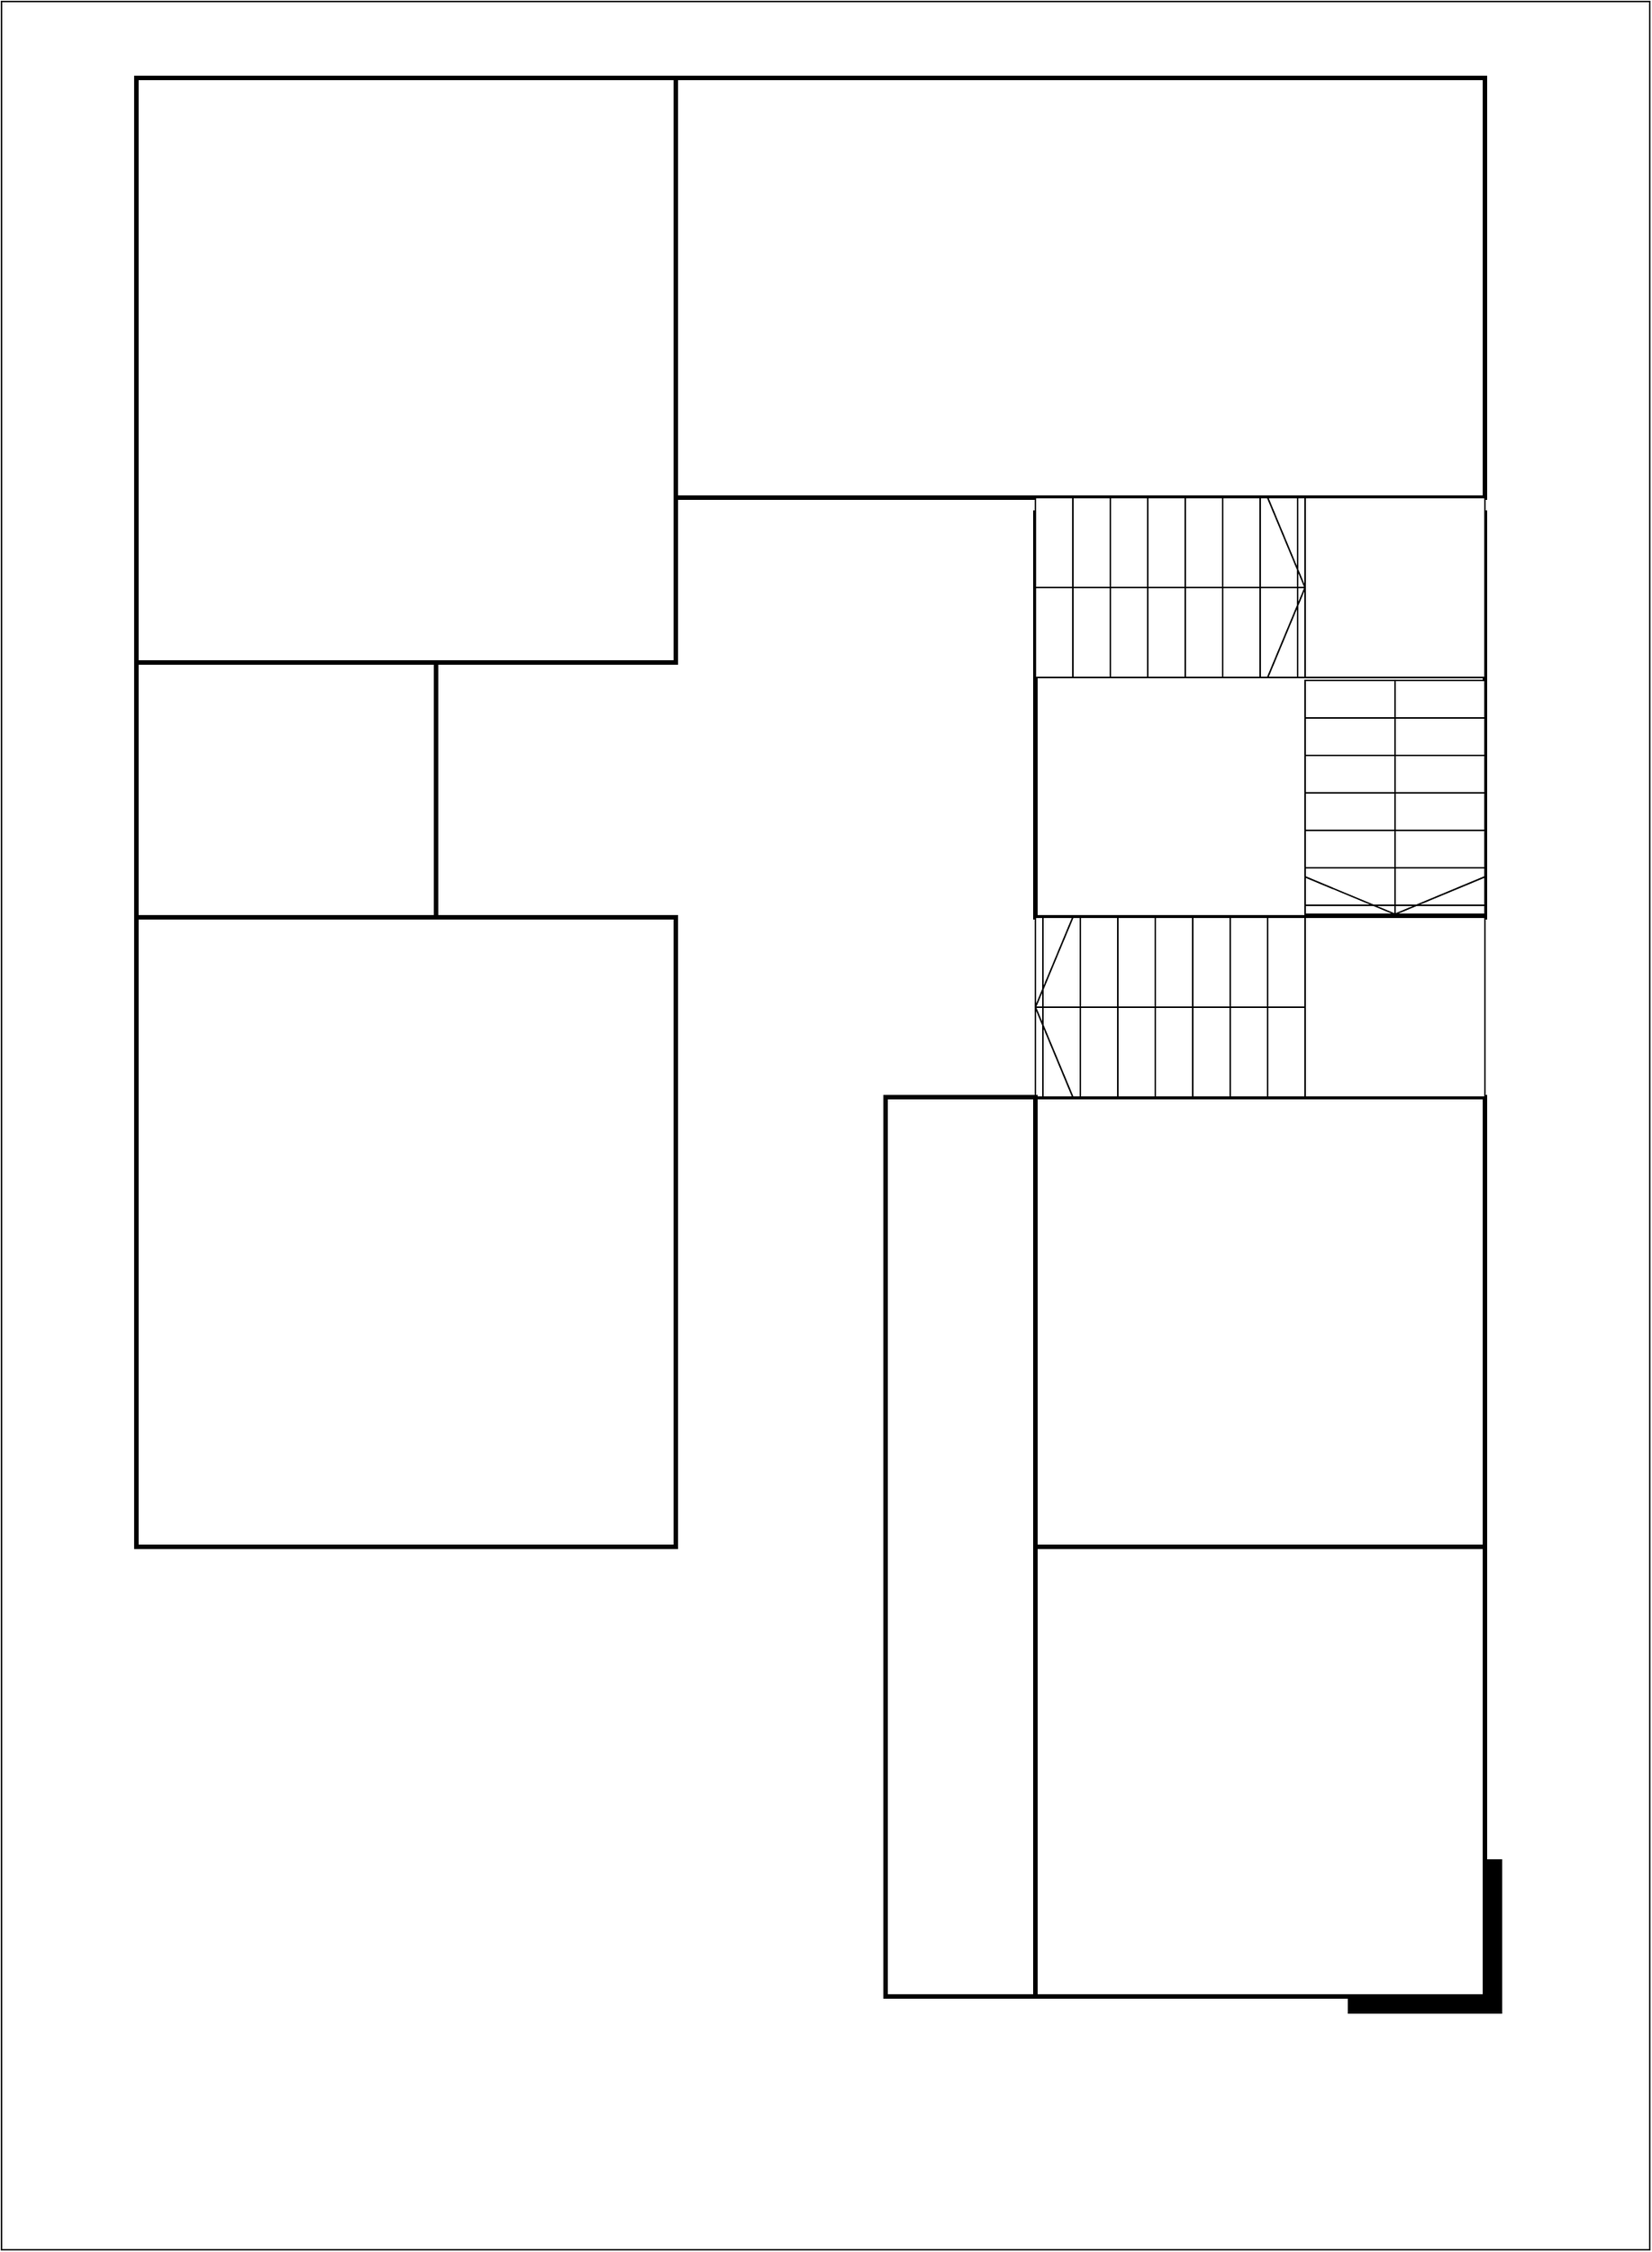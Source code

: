 <mxfile version="26.0.16">
  <diagram name="第 1 页" id="kPwiS559JR8RlmYAUY7x">
    <mxGraphModel dx="3216" dy="3009" grid="1" gridSize="10" guides="1" tooltips="1" connect="0" arrows="0" fold="1" page="1" pageScale="1" pageWidth="827" pageHeight="1169" math="0" shadow="0">
      <root>
        <mxCell id="0" />
        <mxCell id="1" style="locked=1;" parent="0" />
        <mxCell id="fX2XtAaq0Kl60UhtKoIl-1" value="" style="rounded=0;whiteSpace=wrap;html=1;movable=0;resizable=0;rotatable=0;deletable=0;editable=0;locked=1;connectable=0;" parent="1" vertex="1">
          <mxGeometry x="60" y="-331" width="1100" height="1500" as="geometry" />
        </mxCell>
        <mxCell id="fX2XtAaq0Kl60UhtKoIl-26" value="" style="verticalLabelPosition=bottom;verticalAlign=top;html=1;shape=mxgraph.basic.rect;fillColor2=none;strokeWidth=3;size=20;indent=5;" parent="1" vertex="1">
          <mxGeometry x="750" y="10" width="300" height="270" as="geometry" />
        </mxCell>
        <mxCell id="wL6pnTHk1i57gDkmmKRD-1" value="" style="verticalLabelPosition=bottom;verticalAlign=top;html=1;shape=mxgraph.basic.rect;fillColor2=none;strokeWidth=3;size=20;indent=5;" parent="1" vertex="1">
          <mxGeometry x="150" y="280" width="360" height="420" as="geometry" />
        </mxCell>
        <mxCell id="wL6pnTHk1i57gDkmmKRD-3" value="" style="verticalLabelPosition=bottom;verticalAlign=top;html=1;shape=mxgraph.basic.rect;fillColor2=none;strokeWidth=3;size=20;indent=5;" parent="1" vertex="1">
          <mxGeometry x="750" y="400" width="300" height="300" as="geometry" />
        </mxCell>
        <mxCell id="wL6pnTHk1i57gDkmmKRD-4" value="" style="verticalLabelPosition=bottom;verticalAlign=top;html=1;shape=mxgraph.basic.rect;fillColor2=none;strokeWidth=3;size=20;indent=5;" parent="1" vertex="1">
          <mxGeometry x="150" y="110" width="200" height="170" as="geometry" />
        </mxCell>
        <mxCell id="wL6pnTHk1i57gDkmmKRD-5" value="" style="verticalLabelPosition=bottom;verticalAlign=top;html=1;shape=mxgraph.basic.rect;fillColor2=none;strokeWidth=3;size=20;indent=5;" parent="1" vertex="1">
          <mxGeometry x="150" y="-280" width="360" height="390" as="geometry" />
        </mxCell>
        <mxCell id="wL6pnTHk1i57gDkmmKRD-7" value="" style="verticalLabelPosition=bottom;verticalAlign=top;html=1;shape=mxgraph.basic.rect;fillColor2=none;strokeWidth=3;size=20;indent=5;" parent="1" vertex="1">
          <mxGeometry x="510" y="-280" width="540" height="280" as="geometry" />
        </mxCell>
        <mxCell id="fX2XtAaq0Kl60UhtKoIl-2" value="" style="verticalLabelPosition=bottom;verticalAlign=top;html=1;shape=mxgraph.basic.rect;fillColor2=none;strokeWidth=3;size=20;indent=5;" parent="1" vertex="1">
          <mxGeometry x="750" y="700" width="300" height="300" as="geometry" />
        </mxCell>
        <mxCell id="fX2XtAaq0Kl60UhtKoIl-25" value="" style="group" parent="1" vertex="1" connectable="0">
          <mxGeometry x="750" width="300" height="400" as="geometry" />
        </mxCell>
        <mxCell id="fX2XtAaq0Kl60UhtKoIl-4" value="" style="rounded=0;whiteSpace=wrap;html=1;rotation=0;movable=1;resizable=1;rotatable=1;deletable=1;editable=1;locked=0;connectable=1;" parent="fX2XtAaq0Kl60UhtKoIl-25" vertex="1">
          <mxGeometry x="180" y="280" width="120" height="120" as="geometry" />
        </mxCell>
        <mxCell id="fX2XtAaq0Kl60UhtKoIl-5" value="" style="rounded=0;whiteSpace=wrap;html=1;rotation=0;movable=1;resizable=1;rotatable=1;deletable=1;editable=1;locked=0;connectable=1;" parent="fX2XtAaq0Kl60UhtKoIl-25" vertex="1">
          <mxGeometry x="180" width="120" height="120" as="geometry" />
        </mxCell>
        <mxCell id="fX2XtAaq0Kl60UhtKoIl-20" value="" style="verticalLabelPosition=bottom;html=1;verticalAlign=top;align=center;shape=mxgraph.floorplan.stairs;" parent="fX2XtAaq0Kl60UhtKoIl-25" vertex="1">
          <mxGeometry width="180" height="120" as="geometry" />
        </mxCell>
        <mxCell id="fX2XtAaq0Kl60UhtKoIl-21" value="" style="verticalLabelPosition=bottom;html=1;verticalAlign=top;align=center;shape=mxgraph.floorplan.stairs;rotation=-180;" parent="fX2XtAaq0Kl60UhtKoIl-25" vertex="1">
          <mxGeometry y="280" width="180" height="120" as="geometry" />
        </mxCell>
        <mxCell id="fX2XtAaq0Kl60UhtKoIl-22" value="" style="verticalLabelPosition=bottom;html=1;verticalAlign=top;align=center;shape=mxgraph.floorplan.stairs;rotation=90;" parent="fX2XtAaq0Kl60UhtKoIl-25" vertex="1">
          <mxGeometry x="162" y="140" width="156" height="120" as="geometry" />
        </mxCell>
        <mxCell id="fX2XtAaq0Kl60UhtKoIl-29" value="" style="verticalLabelPosition=bottom;verticalAlign=top;html=1;shape=mxgraph.basic.rect;fillColor2=none;strokeWidth=3;size=20;indent=5;" parent="1" vertex="1">
          <mxGeometry x="650" y="400" width="100" height="600" as="geometry" />
        </mxCell>
        <mxCell id="fX2XtAaq0Kl60UhtKoIl-34" value="基建" parent="0" />
        <mxCell id="fX2XtAaq0Kl60UhtKoIl-35" value="" style="verticalLabelPosition=bottom;html=1;verticalAlign=top;align=center;shape=mxgraph.floorplan.wallCorner;fillColor=strokeColor;direction=west;strokeWidth=3;" parent="fX2XtAaq0Kl60UhtKoIl-34" vertex="1">
          <mxGeometry x="960" y="910" width="100" height="100" as="geometry" />
        </mxCell>
        <mxCell id="H0WcmgIpEa1BF4PfxlpS-1" value="kitchen" parent="0" visible="0" />
        <mxCell id="H0WcmgIpEa1BF4PfxlpS-2" value="" style="rounded=0;whiteSpace=wrap;html=1;movable=1;resizable=1;rotatable=1;deletable=1;editable=1;locked=0;connectable=1;" vertex="1" parent="H0WcmgIpEa1BF4PfxlpS-1">
          <mxGeometry x="400.04" y="170" width="300" height="360" as="geometry" />
        </mxCell>
        <mxCell id="H0WcmgIpEa1BF4PfxlpS-9" value="" style="endArrow=none;html=1;rounded=0;entryX=1;entryY=0;entryDx=0;entryDy=0;" edge="1" parent="H0WcmgIpEa1BF4PfxlpS-1">
          <mxGeometry width="50" height="50" relative="1" as="geometry">
            <mxPoint x="699.04" y="469" as="sourcePoint" />
            <mxPoint x="699.04" y="460" as="targetPoint" />
          </mxGeometry>
        </mxCell>
        <mxCell id="H0WcmgIpEa1BF4PfxlpS-10" value="" style="endArrow=none;html=1;rounded=0;exitX=1;exitY=0;exitDx=0;exitDy=0;" edge="1" parent="H0WcmgIpEa1BF4PfxlpS-1" source="H0WcmgIpEa1BF4PfxlpS-21">
          <mxGeometry width="50" height="50" relative="1" as="geometry">
            <mxPoint x="399.67" y="419" as="sourcePoint" />
            <mxPoint x="699.04" y="349.343" as="targetPoint" />
            <Array as="points" />
          </mxGeometry>
        </mxCell>
        <mxCell id="H0WcmgIpEa1BF4PfxlpS-19" value="" style="group" vertex="1" connectable="0" parent="H0WcmgIpEa1BF4PfxlpS-1">
          <mxGeometry x="489.5" y="195" width="179" height="90" as="geometry" />
        </mxCell>
        <mxCell id="H0WcmgIpEa1BF4PfxlpS-12" value="" style="verticalLabelPosition=bottom;html=1;verticalAlign=top;align=center;shape=mxgraph.floorplan.chair;shadow=0;" vertex="1" parent="H0WcmgIpEa1BF4PfxlpS-19">
          <mxGeometry x="44.75" width="35.8" height="33.429" as="geometry" />
        </mxCell>
        <mxCell id="H0WcmgIpEa1BF4PfxlpS-13" value="" style="verticalLabelPosition=bottom;html=1;verticalAlign=top;align=center;shape=mxgraph.floorplan.chair;shadow=0;direction=west;" vertex="1" parent="H0WcmgIpEa1BF4PfxlpS-19">
          <mxGeometry x="44.75" y="56.571" width="35.8" height="33.429" as="geometry" />
        </mxCell>
        <mxCell id="H0WcmgIpEa1BF4PfxlpS-14" value="" style="verticalLabelPosition=bottom;html=1;verticalAlign=top;align=center;shape=mxgraph.floorplan.chair;shadow=0;direction=north;" vertex="1" parent="H0WcmgIpEa1BF4PfxlpS-19">
          <mxGeometry y="32.143" width="46.54" height="25.714" as="geometry" />
        </mxCell>
        <mxCell id="H0WcmgIpEa1BF4PfxlpS-15" value="" style="verticalLabelPosition=bottom;html=1;verticalAlign=top;align=center;shape=mxgraph.floorplan.chair;shadow=0;direction=south" vertex="1" parent="H0WcmgIpEa1BF4PfxlpS-19">
          <mxGeometry x="132.46" y="32.143" width="46.54" height="25.714" as="geometry" />
        </mxCell>
        <mxCell id="H0WcmgIpEa1BF4PfxlpS-16" value="" style="verticalLabelPosition=bottom;html=1;verticalAlign=top;align=center;shape=mxgraph.floorplan.chair;shadow=0;" vertex="1" parent="H0WcmgIpEa1BF4PfxlpS-19">
          <mxGeometry x="98.45" width="35.8" height="33.429" as="geometry" />
        </mxCell>
        <mxCell id="H0WcmgIpEa1BF4PfxlpS-17" value="" style="verticalLabelPosition=bottom;html=1;verticalAlign=top;align=center;shape=mxgraph.floorplan.chair;shadow=0;direction=west;" vertex="1" parent="H0WcmgIpEa1BF4PfxlpS-19">
          <mxGeometry x="98.45" y="56.571" width="35.8" height="33.429" as="geometry" />
        </mxCell>
        <mxCell id="H0WcmgIpEa1BF4PfxlpS-18" value="餐桌" style="shape=rect;shadow=0;html=1;" vertex="1" parent="H0WcmgIpEa1BF4PfxlpS-19">
          <mxGeometry x="17.9" y="12.857" width="143.2" height="64.286" as="geometry" />
        </mxCell>
        <mxCell id="H0WcmgIpEa1BF4PfxlpS-21" value="洗菜台" style="rounded=0;whiteSpace=wrap;html=1;rotation=90;" vertex="1" parent="H0WcmgIpEa1BF4PfxlpS-1">
          <mxGeometry x="643.85" y="374.82" width="80.67" height="30.33" as="geometry" />
        </mxCell>
        <mxCell id="H0WcmgIpEa1BF4PfxlpS-25" value="" style="rounded=0;whiteSpace=wrap;html=1;shape=umlActor;verticalLabelPosition=bottom;verticalAlign=top;outlineConnect=0;" vertex="1" parent="H0WcmgIpEa1BF4PfxlpS-1">
          <mxGeometry x="500" y="479" width="30" height="30" as="geometry" />
        </mxCell>
        <mxCell id="H0WcmgIpEa1BF4PfxlpS-30" value="" style="verticalLabelPosition=bottom;html=1;verticalAlign=top;align=center;shape=mxgraph.floorplan.window;" vertex="1" parent="H0WcmgIpEa1BF4PfxlpS-1">
          <mxGeometry x="503.55" y="530" width="100" height="10" as="geometry" />
        </mxCell>
        <mxCell id="H0WcmgIpEa1BF4PfxlpS-34" value="2500" style="shape=dimension;direction=north;whiteSpace=wrap;html=1;align=center;points=[];verticalAlign=bottom;labelBackgroundColor=none;horizontal=0;spacingBottom=3;fontSize=14;" vertex="1" parent="H0WcmgIpEa1BF4PfxlpS-1">
          <mxGeometry x="730" y="170" width="13" height="140" as="geometry" />
        </mxCell>
        <mxCell id="H0WcmgIpEa1BF4PfxlpS-35" value="2400" style="shape=dimension;direction=north;whiteSpace=wrap;html=1;align=center;points=[];verticalAlign=bottom;labelBackgroundColor=none;horizontal=0;spacingBottom=3;fontSize=14;" vertex="1" parent="H0WcmgIpEa1BF4PfxlpS-1">
          <mxGeometry x="730" y="310" width="13" height="160" as="geometry" />
        </mxCell>
        <mxCell id="H0WcmgIpEa1BF4PfxlpS-37" value="" style="verticalLabelPosition=bottom;html=1;verticalAlign=top;align=center;shape=mxgraph.floorplan.window;rotation=90;" vertex="1" parent="H0WcmgIpEa1BF4PfxlpS-1">
          <mxGeometry x="668.5" y="386.5" width="73" height="6" as="geometry" />
        </mxCell>
        <mxCell id="H0WcmgIpEa1BF4PfxlpS-38" value="" style="verticalLabelPosition=bottom;html=1;verticalAlign=top;align=center;shape=mxgraph.floorplan.window;rotation=90;" vertex="1" parent="H0WcmgIpEa1BF4PfxlpS-1">
          <mxGeometry x="661" y="232" width="88" height="6" as="geometry" />
        </mxCell>
        <mxCell id="H0WcmgIpEa1BF4PfxlpS-39" value="1000" style="shape=dimension;direction=north;whiteSpace=wrap;html=1;align=center;points=[];verticalAlign=bottom;labelBackgroundColor=none;horizontal=0;spacingBottom=3;fontSize=14;" vertex="1" parent="H0WcmgIpEa1BF4PfxlpS-1">
          <mxGeometry x="730" y="470" width="13" height="60" as="geometry" />
        </mxCell>
        <mxCell id="H0WcmgIpEa1BF4PfxlpS-40" value="柴火灶" style="rounded=0;whiteSpace=wrap;html=1;rotation=0;" vertex="1" parent="H0WcmgIpEa1BF4PfxlpS-1">
          <mxGeometry x="469" y="420" width="120" height="50" as="geometry" />
        </mxCell>
        <mxCell id="H0WcmgIpEa1BF4PfxlpS-42" value="4000" style="shape=dimension;direction=north;whiteSpace=wrap;html=1;align=center;points=[];verticalAlign=bottom;labelBackgroundColor=none;horizontal=0;spacingBottom=3;fontSize=14;rotation=90;" vertex="1" parent="H0WcmgIpEa1BF4PfxlpS-1">
          <mxGeometry x="547.05" y="410" width="13" height="302.5" as="geometry" />
        </mxCell>
        <mxCell id="H0WcmgIpEa1BF4PfxlpS-43" value="" style="verticalLabelPosition=bottom;html=1;verticalAlign=top;align=center;shape=mxgraph.floorplan.window;rotation=90;" vertex="1" parent="H0WcmgIpEa1BF4PfxlpS-1">
          <mxGeometry x="364" y="420" width="60" height="6" as="geometry" />
        </mxCell>
        <mxCell id="H0WcmgIpEa1BF4PfxlpS-46" value="3000" style="shape=dimension;direction=north;whiteSpace=wrap;html=1;align=center;points=[];verticalAlign=bottom;labelBackgroundColor=none;horizontal=0;spacingBottom=3;fontSize=14;rotation=90;" vertex="1" parent="H0WcmgIpEa1BF4PfxlpS-1">
          <mxGeometry x="576.36" y="37" width="13" height="233.5" as="geometry" />
        </mxCell>
        <mxCell id="H0WcmgIpEa1BF4PfxlpS-48" value="5900" style="shape=dimension;direction=north;whiteSpace=wrap;html=1;align=center;points=[];verticalAlign=bottom;labelBackgroundColor=none;horizontal=0;spacingBottom=3;fontSize=14;" vertex="1" parent="H0WcmgIpEa1BF4PfxlpS-1">
          <mxGeometry x="360" y="170" width="13" height="360" as="geometry" />
        </mxCell>
        <mxCell id="H0WcmgIpEa1BF4PfxlpS-50" value="燃气灶" style="rounded=0;whiteSpace=wrap;html=1;rotation=0;" vertex="1" parent="H0WcmgIpEa1BF4PfxlpS-1">
          <mxGeometry x="590" y="430" width="110.36" height="40" as="geometry" />
        </mxCell>
        <mxCell id="H0WcmgIpEa1BF4PfxlpS-52" value="" style="verticalLabelPosition=bottom;html=1;verticalAlign=top;align=center;shape=mxgraph.floorplan.doorRight;aspect=fixed;rotation=-180;" vertex="1" parent="H0WcmgIpEa1BF4PfxlpS-1">
          <mxGeometry x="406.04" y="492.5" width="40" height="42.5" as="geometry" />
        </mxCell>
        <mxCell id="H0WcmgIpEa1BF4PfxlpS-53" value="吧台" style="rounded=0;whiteSpace=wrap;html=1;rotation=0;" vertex="1" parent="H0WcmgIpEa1BF4PfxlpS-1">
          <mxGeometry x="470" y="320" width="229.36" height="30" as="geometry" />
        </mxCell>
        <mxCell id="H0WcmgIpEa1BF4PfxlpS-54" value="" style="verticalLabelPosition=bottom;html=1;verticalAlign=top;align=center;shape=mxgraph.floorplan.doorRight;aspect=fixed;rotation=-90;" vertex="1" parent="H0WcmgIpEa1BF4PfxlpS-1">
          <mxGeometry x="394" y="174" width="40" height="42.5" as="geometry" />
        </mxCell>
        <mxCell id="H0WcmgIpEa1BF4PfxlpS-55" value="" style="verticalLabelPosition=bottom;html=1;verticalAlign=top;align=center;shape=mxgraph.floorplan.window;rotation=90;" vertex="1" parent="H0WcmgIpEa1BF4PfxlpS-1">
          <mxGeometry x="364" y="285" width="60" height="6" as="geometry" />
        </mxCell>
      </root>
    </mxGraphModel>
  </diagram>
</mxfile>
